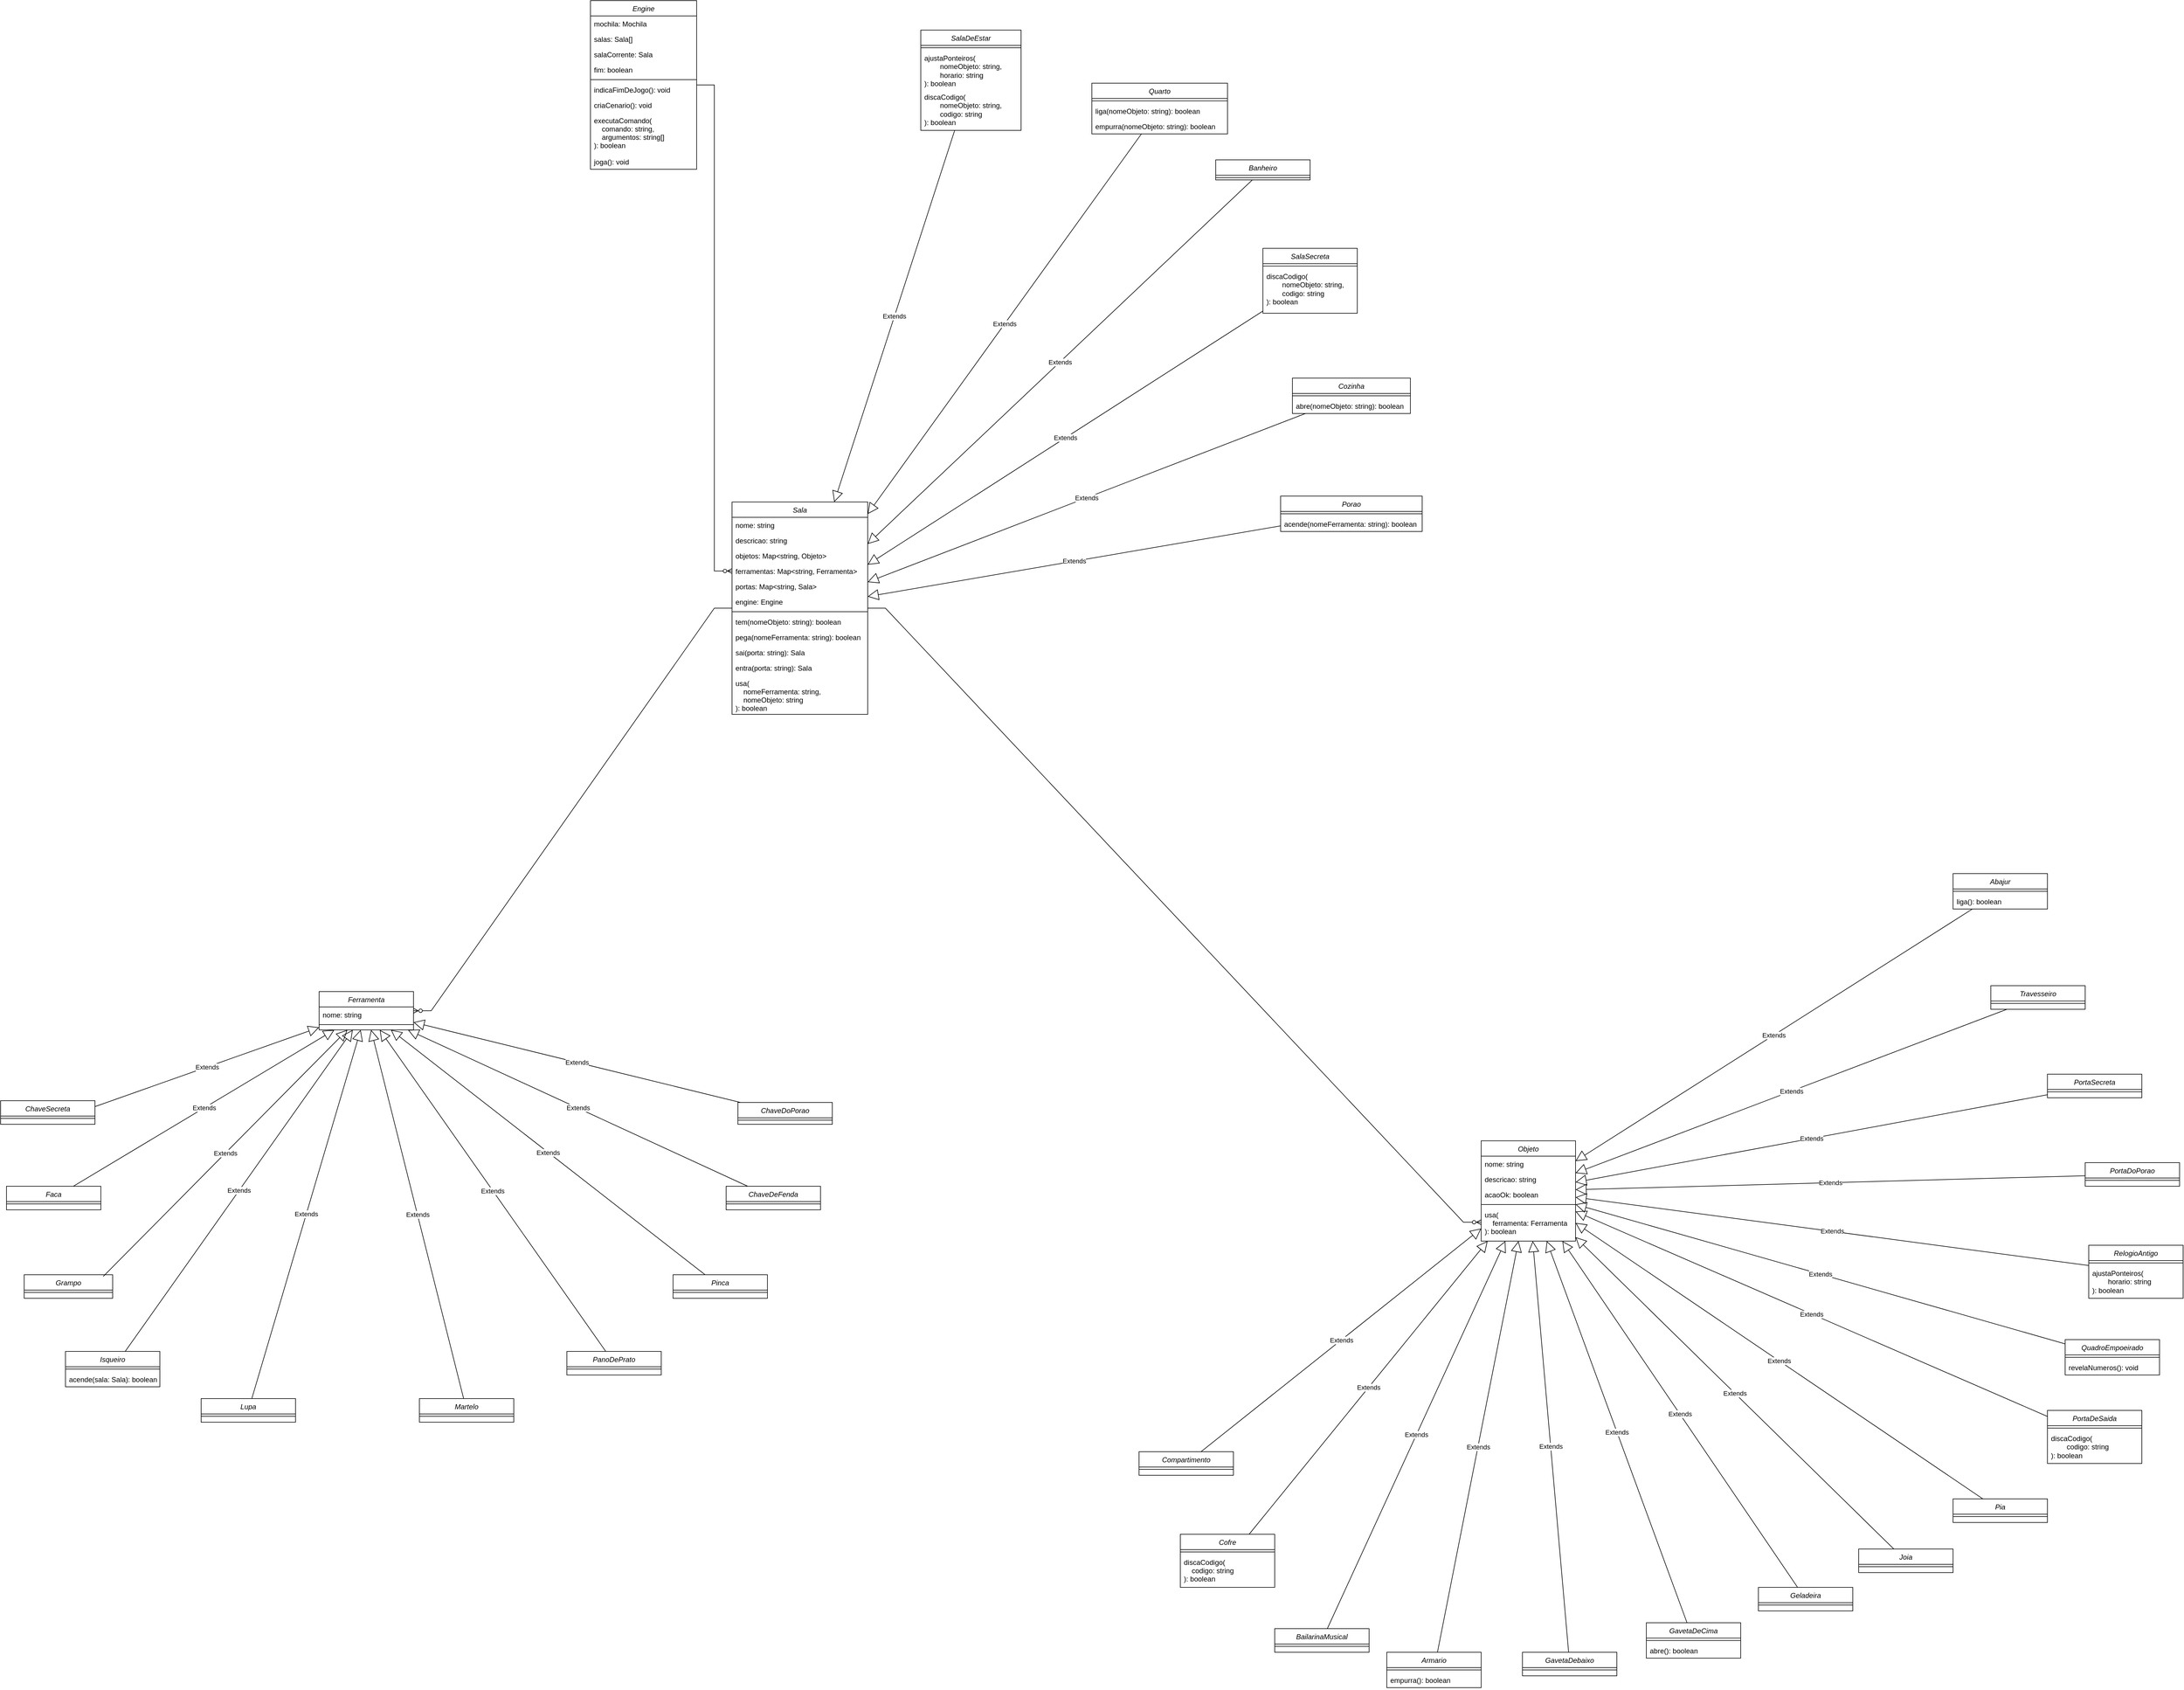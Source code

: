<mxfile version="26.0.16">
  <diagram id="C5RBs43oDa-KdzZeNtuy" name="Page-1">
    <mxGraphModel dx="8217" dy="4513" grid="1" gridSize="10" guides="1" tooltips="1" connect="1" arrows="1" fold="1" page="1" pageScale="1" pageWidth="827" pageHeight="1169" math="0" shadow="0">
      <root>
        <mxCell id="WIyWlLk6GJQsqaUBKTNV-0" />
        <mxCell id="WIyWlLk6GJQsqaUBKTNV-1" parent="WIyWlLk6GJQsqaUBKTNV-0" />
        <mxCell id="zkfFHV4jXpPFQw0GAbJ--0" value="Engine" style="swimlane;fontStyle=2;align=center;verticalAlign=top;childLayout=stackLayout;horizontal=1;startSize=26;horizontalStack=0;resizeParent=1;resizeLast=0;collapsible=1;marginBottom=0;rounded=0;shadow=0;strokeWidth=1;" parent="WIyWlLk6GJQsqaUBKTNV-1" vertex="1">
          <mxGeometry x="-1040" y="-1140" width="180" height="286" as="geometry">
            <mxRectangle x="230" y="140" width="160" height="26" as="alternateBounds" />
          </mxGeometry>
        </mxCell>
        <mxCell id="zkfFHV4jXpPFQw0GAbJ--1" value="mochila: Mochila" style="text;align=left;verticalAlign=top;spacingLeft=4;spacingRight=4;overflow=hidden;rotatable=0;points=[[0,0.5],[1,0.5]];portConstraint=eastwest;" parent="zkfFHV4jXpPFQw0GAbJ--0" vertex="1">
          <mxGeometry y="26" width="180" height="26" as="geometry" />
        </mxCell>
        <mxCell id="zA1L791y_lVvBLfhnkhs-0" value="salas: Sala[]" style="text;align=left;verticalAlign=top;spacingLeft=4;spacingRight=4;overflow=hidden;rotatable=0;points=[[0,0.5],[1,0.5]];portConstraint=eastwest;" vertex="1" parent="zkfFHV4jXpPFQw0GAbJ--0">
          <mxGeometry y="52" width="180" height="26" as="geometry" />
        </mxCell>
        <mxCell id="zkfFHV4jXpPFQw0GAbJ--2" value="salaCorrente: Sala" style="text;align=left;verticalAlign=top;spacingLeft=4;spacingRight=4;overflow=hidden;rotatable=0;points=[[0,0.5],[1,0.5]];portConstraint=eastwest;rounded=0;shadow=0;html=0;" parent="zkfFHV4jXpPFQw0GAbJ--0" vertex="1">
          <mxGeometry y="78" width="180" height="26" as="geometry" />
        </mxCell>
        <mxCell id="zkfFHV4jXpPFQw0GAbJ--3" value="fim: boolean" style="text;align=left;verticalAlign=top;spacingLeft=4;spacingRight=4;overflow=hidden;rotatable=0;points=[[0,0.5],[1,0.5]];portConstraint=eastwest;rounded=0;shadow=0;html=0;" parent="zkfFHV4jXpPFQw0GAbJ--0" vertex="1">
          <mxGeometry y="104" width="180" height="26" as="geometry" />
        </mxCell>
        <mxCell id="zkfFHV4jXpPFQw0GAbJ--4" value="" style="line;html=1;strokeWidth=1;align=left;verticalAlign=middle;spacingTop=-1;spacingLeft=3;spacingRight=3;rotatable=0;labelPosition=right;points=[];portConstraint=eastwest;" parent="zkfFHV4jXpPFQw0GAbJ--0" vertex="1">
          <mxGeometry y="130" width="180" height="8" as="geometry" />
        </mxCell>
        <mxCell id="zkfFHV4jXpPFQw0GAbJ--5" value="indicaFimDeJogo(): void" style="text;align=left;verticalAlign=top;spacingLeft=4;spacingRight=4;overflow=hidden;rotatable=0;points=[[0,0.5],[1,0.5]];portConstraint=eastwest;" parent="zkfFHV4jXpPFQw0GAbJ--0" vertex="1">
          <mxGeometry y="138" width="180" height="26" as="geometry" />
        </mxCell>
        <mxCell id="NSEgL9fZ8EgHRvbwf7Eg-0" value="criaCenario(): void" style="text;align=left;verticalAlign=top;spacingLeft=4;spacingRight=4;overflow=hidden;rotatable=0;points=[[0,0.5],[1,0.5]];portConstraint=eastwest;" parent="zkfFHV4jXpPFQw0GAbJ--0" vertex="1">
          <mxGeometry y="164" width="180" height="26" as="geometry" />
        </mxCell>
        <mxCell id="zA1L791y_lVvBLfhnkhs-1" value="executaComando(&#xa;    comando: string,&#xa;    argumentos: string[]&#xa;): boolean" style="text;align=left;verticalAlign=top;spacingLeft=4;spacingRight=4;overflow=hidden;rotatable=0;points=[[0,0.5],[1,0.5]];portConstraint=eastwest;" vertex="1" parent="zkfFHV4jXpPFQw0GAbJ--0">
          <mxGeometry y="190" width="180" height="70" as="geometry" />
        </mxCell>
        <mxCell id="NSEgL9fZ8EgHRvbwf7Eg-1" value="joga(): void" style="text;align=left;verticalAlign=top;spacingLeft=4;spacingRight=4;overflow=hidden;rotatable=0;points=[[0,0.5],[1,0.5]];portConstraint=eastwest;" parent="zkfFHV4jXpPFQw0GAbJ--0" vertex="1">
          <mxGeometry y="260" width="180" height="26" as="geometry" />
        </mxCell>
        <mxCell id="zkfFHV4jXpPFQw0GAbJ--6" value="Sala" style="swimlane;fontStyle=2;align=center;verticalAlign=top;childLayout=stackLayout;horizontal=1;startSize=26;horizontalStack=0;resizeParent=1;resizeLast=0;collapsible=1;marginBottom=0;rounded=0;shadow=0;strokeWidth=1;" parent="WIyWlLk6GJQsqaUBKTNV-1" vertex="1">
          <mxGeometry x="-800" y="-290" width="230" height="360" as="geometry">
            <mxRectangle x="130" y="380" width="160" height="26" as="alternateBounds" />
          </mxGeometry>
        </mxCell>
        <mxCell id="zkfFHV4jXpPFQw0GAbJ--7" value="nome: string" style="text;align=left;verticalAlign=top;spacingLeft=4;spacingRight=4;overflow=hidden;rotatable=0;points=[[0,0.5],[1,0.5]];portConstraint=eastwest;" parent="zkfFHV4jXpPFQw0GAbJ--6" vertex="1">
          <mxGeometry y="26" width="230" height="26" as="geometry" />
        </mxCell>
        <mxCell id="zA1L791y_lVvBLfhnkhs-2" value="descricao: string" style="text;align=left;verticalAlign=top;spacingLeft=4;spacingRight=4;overflow=hidden;rotatable=0;points=[[0,0.5],[1,0.5]];portConstraint=eastwest;" vertex="1" parent="zkfFHV4jXpPFQw0GAbJ--6">
          <mxGeometry y="52" width="230" height="26" as="geometry" />
        </mxCell>
        <mxCell id="zkfFHV4jXpPFQw0GAbJ--8" value="objetos: Map&lt;string, Objeto&gt;" style="text;align=left;verticalAlign=top;spacingLeft=4;spacingRight=4;overflow=hidden;rotatable=0;points=[[0,0.5],[1,0.5]];portConstraint=eastwest;rounded=0;shadow=0;html=0;" parent="zkfFHV4jXpPFQw0GAbJ--6" vertex="1">
          <mxGeometry y="78" width="230" height="26" as="geometry" />
        </mxCell>
        <mxCell id="zkfFHV4jXpPFQw0GAbJ--10" value="ferramentas: Map&lt;string, Ferramenta&gt;" style="text;align=left;verticalAlign=top;spacingLeft=4;spacingRight=4;overflow=hidden;rotatable=0;points=[[0,0.5],[1,0.5]];portConstraint=eastwest;fontStyle=0" parent="zkfFHV4jXpPFQw0GAbJ--6" vertex="1">
          <mxGeometry y="104" width="230" height="26" as="geometry" />
        </mxCell>
        <mxCell id="0ZFoFJh45a3mGfrbGcAo-1" value="portas: Map&lt;string, Sala&gt;" style="text;align=left;verticalAlign=top;spacingLeft=4;spacingRight=4;overflow=hidden;rotatable=0;points=[[0,0.5],[1,0.5]];portConstraint=eastwest;fontStyle=0" parent="zkfFHV4jXpPFQw0GAbJ--6" vertex="1">
          <mxGeometry y="130" width="230" height="26" as="geometry" />
        </mxCell>
        <mxCell id="0ZFoFJh45a3mGfrbGcAo-3" value="engine: Engine" style="text;align=left;verticalAlign=top;spacingLeft=4;spacingRight=4;overflow=hidden;rotatable=0;points=[[0,0.5],[1,0.5]];portConstraint=eastwest;fontStyle=0" parent="zkfFHV4jXpPFQw0GAbJ--6" vertex="1">
          <mxGeometry y="156" width="230" height="26" as="geometry" />
        </mxCell>
        <mxCell id="zkfFHV4jXpPFQw0GAbJ--9" value="" style="line;html=1;strokeWidth=1;align=left;verticalAlign=middle;spacingTop=-1;spacingLeft=3;spacingRight=3;rotatable=0;labelPosition=right;points=[];portConstraint=eastwest;" parent="zkfFHV4jXpPFQw0GAbJ--6" vertex="1">
          <mxGeometry y="182" width="230" height="8" as="geometry" />
        </mxCell>
        <mxCell id="zA1L791y_lVvBLfhnkhs-3" value="tem(nomeObjeto: string): boolean" style="text;align=left;verticalAlign=top;spacingLeft=4;spacingRight=4;overflow=hidden;rotatable=0;points=[[0,0.5],[1,0.5]];portConstraint=eastwest;" vertex="1" parent="zkfFHV4jXpPFQw0GAbJ--6">
          <mxGeometry y="190" width="230" height="26" as="geometry" />
        </mxCell>
        <mxCell id="zkfFHV4jXpPFQw0GAbJ--11" value="pega(nomeFerramenta: string): boolean" style="text;align=left;verticalAlign=top;spacingLeft=4;spacingRight=4;overflow=hidden;rotatable=0;points=[[0,0.5],[1,0.5]];portConstraint=eastwest;" parent="zkfFHV4jXpPFQw0GAbJ--6" vertex="1">
          <mxGeometry y="216" width="230" height="26" as="geometry" />
        </mxCell>
        <mxCell id="zA1L791y_lVvBLfhnkhs-9" value="sai(porta: string): Sala" style="text;align=left;verticalAlign=top;spacingLeft=4;spacingRight=4;overflow=hidden;rotatable=0;points=[[0,0.5],[1,0.5]];portConstraint=eastwest;rounded=0;shadow=0;html=0;" vertex="1" parent="zkfFHV4jXpPFQw0GAbJ--6">
          <mxGeometry y="242" width="230" height="26" as="geometry" />
        </mxCell>
        <mxCell id="NSEgL9fZ8EgHRvbwf7Eg-3" value="entra(porta: string): Sala" style="text;align=left;verticalAlign=top;spacingLeft=4;spacingRight=4;overflow=hidden;rotatable=0;points=[[0,0.5],[1,0.5]];portConstraint=eastwest;rounded=0;shadow=0;html=0;" parent="zkfFHV4jXpPFQw0GAbJ--6" vertex="1">
          <mxGeometry y="268" width="230" height="26" as="geometry" />
        </mxCell>
        <mxCell id="0ZFoFJh45a3mGfrbGcAo-4" value="usa(&#xa;    nomeFerramenta: string, &#xa;    nomeObjeto: string&#xa;): boolean" style="text;align=left;verticalAlign=top;spacingLeft=4;spacingRight=4;overflow=hidden;rotatable=0;points=[[0,0.5],[1,0.5]];portConstraint=eastwest;rounded=0;shadow=0;html=0;" parent="zkfFHV4jXpPFQw0GAbJ--6" vertex="1">
          <mxGeometry y="294" width="230" height="66" as="geometry" />
        </mxCell>
        <mxCell id="0ZFoFJh45a3mGfrbGcAo-14" value="Objeto" style="swimlane;fontStyle=2;align=center;verticalAlign=top;childLayout=stackLayout;horizontal=1;startSize=26;horizontalStack=0;resizeParent=1;resizeLast=0;collapsible=1;marginBottom=0;rounded=0;shadow=0;strokeWidth=1;" parent="WIyWlLk6GJQsqaUBKTNV-1" vertex="1">
          <mxGeometry x="470" y="793" width="160" height="170" as="geometry">
            <mxRectangle x="230" y="140" width="160" height="26" as="alternateBounds" />
          </mxGeometry>
        </mxCell>
        <mxCell id="0ZFoFJh45a3mGfrbGcAo-15" value="nome: string" style="text;align=left;verticalAlign=top;spacingLeft=4;spacingRight=4;overflow=hidden;rotatable=0;points=[[0,0.5],[1,0.5]];portConstraint=eastwest;" parent="0ZFoFJh45a3mGfrbGcAo-14" vertex="1">
          <mxGeometry y="26" width="160" height="26" as="geometry" />
        </mxCell>
        <mxCell id="0ZFoFJh45a3mGfrbGcAo-16" value="descricao: string" style="text;align=left;verticalAlign=top;spacingLeft=4;spacingRight=4;overflow=hidden;rotatable=0;points=[[0,0.5],[1,0.5]];portConstraint=eastwest;rounded=0;shadow=0;html=0;" parent="0ZFoFJh45a3mGfrbGcAo-14" vertex="1">
          <mxGeometry y="52" width="160" height="26" as="geometry" />
        </mxCell>
        <mxCell id="0ZFoFJh45a3mGfrbGcAo-23" value="acaoOk: boolean" style="text;align=left;verticalAlign=top;spacingLeft=4;spacingRight=4;overflow=hidden;rotatable=0;points=[[0,0.5],[1,0.5]];portConstraint=eastwest;rounded=0;shadow=0;html=0;" parent="0ZFoFJh45a3mGfrbGcAo-14" vertex="1">
          <mxGeometry y="78" width="160" height="26" as="geometry" />
        </mxCell>
        <mxCell id="0ZFoFJh45a3mGfrbGcAo-18" value="" style="line;html=1;strokeWidth=1;align=left;verticalAlign=middle;spacingTop=-1;spacingLeft=3;spacingRight=3;rotatable=0;labelPosition=right;points=[];portConstraint=eastwest;" parent="0ZFoFJh45a3mGfrbGcAo-14" vertex="1">
          <mxGeometry y="104" width="160" height="8" as="geometry" />
        </mxCell>
        <mxCell id="0ZFoFJh45a3mGfrbGcAo-20" value="usa(&#xa;    ferramenta: Ferramenta&#xa;): boolean" style="text;align=left;verticalAlign=top;spacingLeft=4;spacingRight=4;overflow=hidden;rotatable=0;points=[[0,0.5],[1,0.5]];portConstraint=eastwest;" parent="0ZFoFJh45a3mGfrbGcAo-14" vertex="1">
          <mxGeometry y="112" width="160" height="52" as="geometry" />
        </mxCell>
        <mxCell id="zA1L791y_lVvBLfhnkhs-11" value="Ferramenta" style="swimlane;fontStyle=2;align=center;verticalAlign=top;childLayout=stackLayout;horizontal=1;startSize=26;horizontalStack=0;resizeParent=1;resizeLast=0;collapsible=1;marginBottom=0;rounded=0;shadow=0;strokeWidth=1;" vertex="1" parent="WIyWlLk6GJQsqaUBKTNV-1">
          <mxGeometry x="-1500" y="540" width="160" height="65" as="geometry">
            <mxRectangle x="230" y="140" width="160" height="26" as="alternateBounds" />
          </mxGeometry>
        </mxCell>
        <mxCell id="zA1L791y_lVvBLfhnkhs-12" value="nome: string" style="text;align=left;verticalAlign=top;spacingLeft=4;spacingRight=4;overflow=hidden;rotatable=0;points=[[0,0.5],[1,0.5]];portConstraint=eastwest;fontColor=default;" vertex="1" parent="zA1L791y_lVvBLfhnkhs-11">
          <mxGeometry y="26" width="160" height="26" as="geometry" />
        </mxCell>
        <mxCell id="zA1L791y_lVvBLfhnkhs-69" value="" style="line;html=1;strokeWidth=1;align=left;verticalAlign=middle;spacingTop=-1;spacingLeft=3;spacingRight=3;rotatable=0;labelPosition=right;points=[];portConstraint=eastwest;" vertex="1" parent="zA1L791y_lVvBLfhnkhs-11">
          <mxGeometry y="52" width="160" height="8" as="geometry" />
        </mxCell>
        <mxCell id="zA1L791y_lVvBLfhnkhs-20" value="ChaveDeFenda" style="swimlane;fontStyle=2;align=center;verticalAlign=top;childLayout=stackLayout;horizontal=1;startSize=26;horizontalStack=0;resizeParent=1;resizeLast=0;collapsible=1;marginBottom=0;rounded=0;shadow=0;strokeWidth=1;" vertex="1" parent="WIyWlLk6GJQsqaUBKTNV-1">
          <mxGeometry x="-810" y="870" width="160" height="40" as="geometry">
            <mxRectangle x="230" y="140" width="160" height="26" as="alternateBounds" />
          </mxGeometry>
        </mxCell>
        <mxCell id="zA1L791y_lVvBLfhnkhs-38" value="" style="line;html=1;strokeWidth=1;align=left;verticalAlign=middle;spacingTop=-1;spacingLeft=3;spacingRight=3;rotatable=0;labelPosition=right;points=[];portConstraint=eastwest;" vertex="1" parent="zA1L791y_lVvBLfhnkhs-20">
          <mxGeometry y="26" width="160" height="8" as="geometry" />
        </mxCell>
        <mxCell id="zA1L791y_lVvBLfhnkhs-22" value="ChaveDoPorao" style="swimlane;fontStyle=2;align=center;verticalAlign=top;childLayout=stackLayout;horizontal=1;startSize=26;horizontalStack=0;resizeParent=1;resizeLast=0;collapsible=1;marginBottom=0;rounded=0;shadow=0;strokeWidth=1;" vertex="1" parent="WIyWlLk6GJQsqaUBKTNV-1">
          <mxGeometry x="-790" y="728" width="160" height="37" as="geometry">
            <mxRectangle x="230" y="140" width="160" height="26" as="alternateBounds" />
          </mxGeometry>
        </mxCell>
        <mxCell id="zA1L791y_lVvBLfhnkhs-39" value="" style="line;html=1;strokeWidth=1;align=left;verticalAlign=middle;spacingTop=-1;spacingLeft=3;spacingRight=3;rotatable=0;labelPosition=right;points=[];portConstraint=eastwest;" vertex="1" parent="zA1L791y_lVvBLfhnkhs-22">
          <mxGeometry y="26" width="160" height="8" as="geometry" />
        </mxCell>
        <mxCell id="zA1L791y_lVvBLfhnkhs-25" value="ChaveSecreta" style="swimlane;fontStyle=2;align=center;verticalAlign=top;childLayout=stackLayout;horizontal=1;startSize=26;horizontalStack=0;resizeParent=1;resizeLast=0;collapsible=1;marginBottom=0;rounded=0;shadow=0;strokeWidth=1;" vertex="1" parent="WIyWlLk6GJQsqaUBKTNV-1">
          <mxGeometry x="-2040" y="725" width="160" height="40" as="geometry">
            <mxRectangle x="230" y="140" width="160" height="26" as="alternateBounds" />
          </mxGeometry>
        </mxCell>
        <mxCell id="zA1L791y_lVvBLfhnkhs-40" value="" style="line;html=1;strokeWidth=1;align=left;verticalAlign=middle;spacingTop=-1;spacingLeft=3;spacingRight=3;rotatable=0;labelPosition=right;points=[];portConstraint=eastwest;" vertex="1" parent="zA1L791y_lVvBLfhnkhs-25">
          <mxGeometry y="26" width="160" height="8" as="geometry" />
        </mxCell>
        <mxCell id="zA1L791y_lVvBLfhnkhs-28" value="Faca" style="swimlane;fontStyle=2;align=center;verticalAlign=top;childLayout=stackLayout;horizontal=1;startSize=26;horizontalStack=0;resizeParent=1;resizeLast=0;collapsible=1;marginBottom=0;rounded=0;shadow=0;strokeWidth=1;" vertex="1" parent="WIyWlLk6GJQsqaUBKTNV-1">
          <mxGeometry x="-2030" y="870" width="160" height="40" as="geometry">
            <mxRectangle x="230" y="140" width="160" height="26" as="alternateBounds" />
          </mxGeometry>
        </mxCell>
        <mxCell id="zA1L791y_lVvBLfhnkhs-42" value="" style="line;html=1;strokeWidth=1;align=left;verticalAlign=middle;spacingTop=-1;spacingLeft=3;spacingRight=3;rotatable=0;labelPosition=right;points=[];portConstraint=eastwest;" vertex="1" parent="zA1L791y_lVvBLfhnkhs-28">
          <mxGeometry y="26" width="160" height="8" as="geometry" />
        </mxCell>
        <mxCell id="zA1L791y_lVvBLfhnkhs-31" value="Grampo" style="swimlane;fontStyle=2;align=center;verticalAlign=top;childLayout=stackLayout;horizontal=1;startSize=26;horizontalStack=0;resizeParent=1;resizeLast=0;collapsible=1;marginBottom=0;rounded=0;shadow=0;strokeWidth=1;fontColor=default;" vertex="1" parent="WIyWlLk6GJQsqaUBKTNV-1">
          <mxGeometry x="-2000" y="1020" width="150" height="40" as="geometry">
            <mxRectangle x="230" y="140" width="160" height="26" as="alternateBounds" />
          </mxGeometry>
        </mxCell>
        <mxCell id="zA1L791y_lVvBLfhnkhs-43" value="" style="line;html=1;strokeWidth=1;align=left;verticalAlign=middle;spacingTop=-1;spacingLeft=3;spacingRight=3;rotatable=0;labelPosition=right;points=[];portConstraint=eastwest;" vertex="1" parent="zA1L791y_lVvBLfhnkhs-31">
          <mxGeometry y="26" width="150" height="8" as="geometry" />
        </mxCell>
        <mxCell id="zA1L791y_lVvBLfhnkhs-34" value="Isqueiro" style="swimlane;fontStyle=2;align=center;verticalAlign=top;childLayout=stackLayout;horizontal=1;startSize=26;horizontalStack=0;resizeParent=1;resizeLast=0;collapsible=1;marginBottom=0;rounded=0;shadow=0;strokeWidth=1;fontColor=default;" vertex="1" parent="WIyWlLk6GJQsqaUBKTNV-1">
          <mxGeometry x="-1930" y="1150" width="160" height="60" as="geometry">
            <mxRectangle x="230" y="140" width="160" height="26" as="alternateBounds" />
          </mxGeometry>
        </mxCell>
        <mxCell id="zA1L791y_lVvBLfhnkhs-44" value="" style="line;html=1;strokeWidth=1;align=left;verticalAlign=middle;spacingTop=-1;spacingLeft=3;spacingRight=3;rotatable=0;labelPosition=right;points=[];portConstraint=eastwest;" vertex="1" parent="zA1L791y_lVvBLfhnkhs-34">
          <mxGeometry y="26" width="160" height="8" as="geometry" />
        </mxCell>
        <mxCell id="zA1L791y_lVvBLfhnkhs-35" value="acende(sala: Sala): boolean" style="text;align=left;verticalAlign=top;spacingLeft=4;spacingRight=4;overflow=hidden;rotatable=0;points=[[0,0.5],[1,0.5]];portConstraint=eastwest;fontColor=default;" vertex="1" parent="zA1L791y_lVvBLfhnkhs-34">
          <mxGeometry y="34" width="160" height="26" as="geometry" />
        </mxCell>
        <mxCell id="zA1L791y_lVvBLfhnkhs-45" value="Lupa" style="swimlane;fontStyle=2;align=center;verticalAlign=top;childLayout=stackLayout;horizontal=1;startSize=26;horizontalStack=0;resizeParent=1;resizeLast=0;collapsible=1;marginBottom=0;rounded=0;shadow=0;strokeWidth=1;" vertex="1" parent="WIyWlLk6GJQsqaUBKTNV-1">
          <mxGeometry x="-1700" y="1230" width="160" height="40" as="geometry">
            <mxRectangle x="230" y="140" width="160" height="26" as="alternateBounds" />
          </mxGeometry>
        </mxCell>
        <mxCell id="zA1L791y_lVvBLfhnkhs-46" value="" style="line;html=1;strokeWidth=1;align=left;verticalAlign=middle;spacingTop=-1;spacingLeft=3;spacingRight=3;rotatable=0;labelPosition=right;points=[];portConstraint=eastwest;" vertex="1" parent="zA1L791y_lVvBLfhnkhs-45">
          <mxGeometry y="26" width="160" height="8" as="geometry" />
        </mxCell>
        <mxCell id="zA1L791y_lVvBLfhnkhs-47" value="Martelo" style="swimlane;fontStyle=2;align=center;verticalAlign=top;childLayout=stackLayout;horizontal=1;startSize=26;horizontalStack=0;resizeParent=1;resizeLast=0;collapsible=1;marginBottom=0;rounded=0;shadow=0;strokeWidth=1;" vertex="1" parent="WIyWlLk6GJQsqaUBKTNV-1">
          <mxGeometry x="-1330" y="1230" width="160" height="40" as="geometry">
            <mxRectangle x="230" y="140" width="160" height="26" as="alternateBounds" />
          </mxGeometry>
        </mxCell>
        <mxCell id="zA1L791y_lVvBLfhnkhs-48" value="" style="line;html=1;strokeWidth=1;align=left;verticalAlign=middle;spacingTop=-1;spacingLeft=3;spacingRight=3;rotatable=0;labelPosition=right;points=[];portConstraint=eastwest;" vertex="1" parent="zA1L791y_lVvBLfhnkhs-47">
          <mxGeometry y="26" width="160" height="8" as="geometry" />
        </mxCell>
        <mxCell id="zA1L791y_lVvBLfhnkhs-49" value="PanoDePrato" style="swimlane;fontStyle=2;align=center;verticalAlign=top;childLayout=stackLayout;horizontal=1;startSize=26;horizontalStack=0;resizeParent=1;resizeLast=0;collapsible=1;marginBottom=0;rounded=0;shadow=0;strokeWidth=1;" vertex="1" parent="WIyWlLk6GJQsqaUBKTNV-1">
          <mxGeometry x="-1080" y="1150" width="160" height="40" as="geometry">
            <mxRectangle x="230" y="140" width="160" height="26" as="alternateBounds" />
          </mxGeometry>
        </mxCell>
        <mxCell id="zA1L791y_lVvBLfhnkhs-50" value="" style="line;html=1;strokeWidth=1;align=left;verticalAlign=middle;spacingTop=-1;spacingLeft=3;spacingRight=3;rotatable=0;labelPosition=right;points=[];portConstraint=eastwest;" vertex="1" parent="zA1L791y_lVvBLfhnkhs-49">
          <mxGeometry y="26" width="160" height="8" as="geometry" />
        </mxCell>
        <mxCell id="zA1L791y_lVvBLfhnkhs-51" value="Pinca" style="swimlane;fontStyle=2;align=center;verticalAlign=top;childLayout=stackLayout;horizontal=1;startSize=26;horizontalStack=0;resizeParent=1;resizeLast=0;collapsible=1;marginBottom=0;rounded=0;shadow=0;strokeWidth=1;" vertex="1" parent="WIyWlLk6GJQsqaUBKTNV-1">
          <mxGeometry x="-900" y="1020" width="160" height="40" as="geometry">
            <mxRectangle x="230" y="140" width="160" height="26" as="alternateBounds" />
          </mxGeometry>
        </mxCell>
        <mxCell id="zA1L791y_lVvBLfhnkhs-52" value="" style="line;html=1;strokeWidth=1;align=left;verticalAlign=middle;spacingTop=-1;spacingLeft=3;spacingRight=3;rotatable=0;labelPosition=right;points=[];portConstraint=eastwest;" vertex="1" parent="zA1L791y_lVvBLfhnkhs-51">
          <mxGeometry y="26" width="160" height="8" as="geometry" />
        </mxCell>
        <mxCell id="zA1L791y_lVvBLfhnkhs-57" value="Extends" style="endArrow=block;endSize=16;endFill=0;html=1;rounded=0;exitX=1;exitY=0.25;exitDx=0;exitDy=0;" edge="1" parent="WIyWlLk6GJQsqaUBKTNV-1" source="zA1L791y_lVvBLfhnkhs-25" target="zA1L791y_lVvBLfhnkhs-11">
          <mxGeometry width="160" relative="1" as="geometry">
            <mxPoint x="-1930" y="849.998" as="sourcePoint" />
            <mxPoint x="-1300" y="965.35" as="targetPoint" />
          </mxGeometry>
        </mxCell>
        <mxCell id="zA1L791y_lVvBLfhnkhs-58" value="Extends" style="endArrow=block;endSize=16;endFill=0;html=1;rounded=0;" edge="1" parent="WIyWlLk6GJQsqaUBKTNV-1" source="zA1L791y_lVvBLfhnkhs-28" target="zA1L791y_lVvBLfhnkhs-11">
          <mxGeometry width="160" relative="1" as="geometry">
            <mxPoint x="-1430" y="990" as="sourcePoint" />
            <mxPoint x="-1270" y="990" as="targetPoint" />
          </mxGeometry>
        </mxCell>
        <mxCell id="zA1L791y_lVvBLfhnkhs-59" value="Extends" style="endArrow=block;endSize=16;endFill=0;html=1;rounded=0;exitX=0.893;exitY=0.075;exitDx=0;exitDy=0;exitPerimeter=0;" edge="1" parent="WIyWlLk6GJQsqaUBKTNV-1" source="zA1L791y_lVvBLfhnkhs-31" target="zA1L791y_lVvBLfhnkhs-11">
          <mxGeometry width="160" relative="1" as="geometry">
            <mxPoint x="-1857" y="930" as="sourcePoint" />
            <mxPoint x="-1490" y="813" as="targetPoint" />
          </mxGeometry>
        </mxCell>
        <mxCell id="zA1L791y_lVvBLfhnkhs-60" value="Extends" style="endArrow=block;endSize=16;endFill=0;html=1;rounded=0;" edge="1" parent="WIyWlLk6GJQsqaUBKTNV-1" source="zA1L791y_lVvBLfhnkhs-34" target="zA1L791y_lVvBLfhnkhs-11">
          <mxGeometry width="160" relative="1" as="geometry">
            <mxPoint x="-1847" y="940" as="sourcePoint" />
            <mxPoint x="-1480" y="823" as="targetPoint" />
          </mxGeometry>
        </mxCell>
        <mxCell id="zA1L791y_lVvBLfhnkhs-61" value="Extends" style="endArrow=block;endSize=16;endFill=0;html=1;rounded=0;" edge="1" parent="WIyWlLk6GJQsqaUBKTNV-1" source="zA1L791y_lVvBLfhnkhs-45" target="zA1L791y_lVvBLfhnkhs-11">
          <mxGeometry width="160" relative="1" as="geometry">
            <mxPoint x="-1837" y="950" as="sourcePoint" />
            <mxPoint x="-1470" y="833" as="targetPoint" />
          </mxGeometry>
        </mxCell>
        <mxCell id="zA1L791y_lVvBLfhnkhs-62" value="Extends" style="endArrow=block;endSize=16;endFill=0;html=1;rounded=0;" edge="1" parent="WIyWlLk6GJQsqaUBKTNV-1" source="zA1L791y_lVvBLfhnkhs-47" target="zA1L791y_lVvBLfhnkhs-11">
          <mxGeometry width="160" relative="1" as="geometry">
            <mxPoint x="-1827" y="960" as="sourcePoint" />
            <mxPoint x="-1460" y="843" as="targetPoint" />
          </mxGeometry>
        </mxCell>
        <mxCell id="zA1L791y_lVvBLfhnkhs-65" value="Extends" style="endArrow=block;endSize=16;endFill=0;html=1;rounded=0;" edge="1" parent="WIyWlLk6GJQsqaUBKTNV-1" source="zA1L791y_lVvBLfhnkhs-22" target="zA1L791y_lVvBLfhnkhs-11">
          <mxGeometry width="160" relative="1" as="geometry">
            <mxPoint x="-1797" y="990" as="sourcePoint" />
            <mxPoint x="-1430" y="873" as="targetPoint" />
          </mxGeometry>
        </mxCell>
        <mxCell id="zA1L791y_lVvBLfhnkhs-66" value="Extends" style="endArrow=block;endSize=16;endFill=0;html=1;rounded=0;" edge="1" parent="WIyWlLk6GJQsqaUBKTNV-1" source="zA1L791y_lVvBLfhnkhs-20" target="zA1L791y_lVvBLfhnkhs-11">
          <mxGeometry width="160" relative="1" as="geometry">
            <mxPoint x="-1787" y="1000" as="sourcePoint" />
            <mxPoint x="-1420" y="883" as="targetPoint" />
          </mxGeometry>
        </mxCell>
        <mxCell id="zA1L791y_lVvBLfhnkhs-67" value="Extends" style="endArrow=block;endSize=16;endFill=0;html=1;rounded=0;" edge="1" parent="WIyWlLk6GJQsqaUBKTNV-1" source="zA1L791y_lVvBLfhnkhs-49" target="zA1L791y_lVvBLfhnkhs-11">
          <mxGeometry width="160" relative="1" as="geometry">
            <mxPoint x="-1777" y="1010" as="sourcePoint" />
            <mxPoint x="-1410" y="893" as="targetPoint" />
          </mxGeometry>
        </mxCell>
        <mxCell id="zA1L791y_lVvBLfhnkhs-71" value="Extends" style="endArrow=block;endSize=16;endFill=0;html=1;rounded=0;" edge="1" parent="WIyWlLk6GJQsqaUBKTNV-1" source="zA1L791y_lVvBLfhnkhs-51" target="zA1L791y_lVvBLfhnkhs-11">
          <mxGeometry width="160" relative="1" as="geometry">
            <mxPoint x="-1240" y="970" as="sourcePoint" />
            <mxPoint x="-1080" y="970" as="targetPoint" />
          </mxGeometry>
        </mxCell>
        <mxCell id="zA1L791y_lVvBLfhnkhs-75" value="" style="edgeStyle=entityRelationEdgeStyle;fontSize=12;html=1;endArrow=ERzeroToMany;endFill=1;rounded=0;entryX=0;entryY=0.5;entryDx=0;entryDy=0;" edge="1" parent="WIyWlLk6GJQsqaUBKTNV-1" source="zkfFHV4jXpPFQw0GAbJ--0" target="zkfFHV4jXpPFQw0GAbJ--10">
          <mxGeometry width="100" height="100" relative="1" as="geometry">
            <mxPoint x="-990.0" y="-990" as="sourcePoint" />
            <mxPoint x="-1015.0" y="-239" as="targetPoint" />
            <Array as="points">
              <mxPoint x="-725" y="-274" />
              <mxPoint x="-905" y="-614" />
            </Array>
          </mxGeometry>
        </mxCell>
        <mxCell id="zA1L791y_lVvBLfhnkhs-76" value="" style="edgeStyle=entityRelationEdgeStyle;fontSize=12;html=1;endArrow=ERzeroToMany;endFill=1;rounded=0;" edge="1" parent="WIyWlLk6GJQsqaUBKTNV-1" source="zkfFHV4jXpPFQw0GAbJ--6" target="zA1L791y_lVvBLfhnkhs-11">
          <mxGeometry width="100" height="100" relative="1" as="geometry">
            <mxPoint x="450" y="510" as="sourcePoint" />
            <mxPoint x="630" y="580" as="targetPoint" />
            <Array as="points">
              <mxPoint x="530" y="720" />
              <mxPoint x="530" y="710" />
            </Array>
          </mxGeometry>
        </mxCell>
        <mxCell id="zA1L791y_lVvBLfhnkhs-77" value="" style="edgeStyle=entityRelationEdgeStyle;fontSize=12;html=1;endArrow=ERzeroToMany;endFill=1;rounded=0;entryX=0;entryY=0.5;entryDx=0;entryDy=0;" edge="1" parent="WIyWlLk6GJQsqaUBKTNV-1" source="zkfFHV4jXpPFQw0GAbJ--6" target="0ZFoFJh45a3mGfrbGcAo-20">
          <mxGeometry width="100" height="100" relative="1" as="geometry">
            <mxPoint x="70" y="-320" as="sourcePoint" />
            <mxPoint x="170" y="-420" as="targetPoint" />
          </mxGeometry>
        </mxCell>
        <mxCell id="zA1L791y_lVvBLfhnkhs-81" value="Abajur" style="swimlane;fontStyle=2;align=center;verticalAlign=top;childLayout=stackLayout;horizontal=1;startSize=26;horizontalStack=0;resizeParent=1;resizeLast=0;collapsible=1;marginBottom=0;rounded=0;shadow=0;strokeWidth=1;" vertex="1" parent="WIyWlLk6GJQsqaUBKTNV-1">
          <mxGeometry x="1270" y="340" width="160" height="60" as="geometry">
            <mxRectangle x="230" y="140" width="160" height="26" as="alternateBounds" />
          </mxGeometry>
        </mxCell>
        <mxCell id="zA1L791y_lVvBLfhnkhs-85" value="" style="line;html=1;strokeWidth=1;align=left;verticalAlign=middle;spacingTop=-1;spacingLeft=3;spacingRight=3;rotatable=0;labelPosition=right;points=[];portConstraint=eastwest;" vertex="1" parent="zA1L791y_lVvBLfhnkhs-81">
          <mxGeometry y="26" width="160" height="8" as="geometry" />
        </mxCell>
        <mxCell id="zA1L791y_lVvBLfhnkhs-86" value="liga(): boolean" style="text;align=left;verticalAlign=top;spacingLeft=4;spacingRight=4;overflow=hidden;rotatable=0;points=[[0,0.5],[1,0.5]];portConstraint=eastwest;" vertex="1" parent="zA1L791y_lVvBLfhnkhs-81">
          <mxGeometry y="34" width="160" height="26" as="geometry" />
        </mxCell>
        <mxCell id="zA1L791y_lVvBLfhnkhs-87" value="Armario" style="swimlane;fontStyle=2;align=center;verticalAlign=top;childLayout=stackLayout;horizontal=1;startSize=26;horizontalStack=0;resizeParent=1;resizeLast=0;collapsible=1;marginBottom=0;rounded=0;shadow=0;strokeWidth=1;" vertex="1" parent="WIyWlLk6GJQsqaUBKTNV-1">
          <mxGeometry x="310" y="1660" width="160" height="60" as="geometry">
            <mxRectangle x="230" y="140" width="160" height="26" as="alternateBounds" />
          </mxGeometry>
        </mxCell>
        <mxCell id="zA1L791y_lVvBLfhnkhs-88" value="" style="line;html=1;strokeWidth=1;align=left;verticalAlign=middle;spacingTop=-1;spacingLeft=3;spacingRight=3;rotatable=0;labelPosition=right;points=[];portConstraint=eastwest;" vertex="1" parent="zA1L791y_lVvBLfhnkhs-87">
          <mxGeometry y="26" width="160" height="8" as="geometry" />
        </mxCell>
        <mxCell id="zA1L791y_lVvBLfhnkhs-89" value="empurra(): boolean" style="text;align=left;verticalAlign=top;spacingLeft=4;spacingRight=4;overflow=hidden;rotatable=0;points=[[0,0.5],[1,0.5]];portConstraint=eastwest;" vertex="1" parent="zA1L791y_lVvBLfhnkhs-87">
          <mxGeometry y="34" width="160" height="26" as="geometry" />
        </mxCell>
        <mxCell id="zA1L791y_lVvBLfhnkhs-90" value="GavetaDebaixo" style="swimlane;fontStyle=2;align=center;verticalAlign=top;childLayout=stackLayout;horizontal=1;startSize=26;horizontalStack=0;resizeParent=1;resizeLast=0;collapsible=1;marginBottom=0;rounded=0;shadow=0;strokeWidth=1;" vertex="1" parent="WIyWlLk6GJQsqaUBKTNV-1">
          <mxGeometry x="540" y="1660" width="160" height="40" as="geometry">
            <mxRectangle x="230" y="140" width="160" height="26" as="alternateBounds" />
          </mxGeometry>
        </mxCell>
        <mxCell id="zA1L791y_lVvBLfhnkhs-91" value="" style="line;html=1;strokeWidth=1;align=left;verticalAlign=middle;spacingTop=-1;spacingLeft=3;spacingRight=3;rotatable=0;labelPosition=right;points=[];portConstraint=eastwest;" vertex="1" parent="zA1L791y_lVvBLfhnkhs-90">
          <mxGeometry y="26" width="160" height="8" as="geometry" />
        </mxCell>
        <mxCell id="zA1L791y_lVvBLfhnkhs-93" value="GavetaDeCima" style="swimlane;fontStyle=2;align=center;verticalAlign=top;childLayout=stackLayout;horizontal=1;startSize=26;horizontalStack=0;resizeParent=1;resizeLast=0;collapsible=1;marginBottom=0;rounded=0;shadow=0;strokeWidth=1;" vertex="1" parent="WIyWlLk6GJQsqaUBKTNV-1">
          <mxGeometry x="750" y="1610" width="160" height="60" as="geometry">
            <mxRectangle x="230" y="140" width="160" height="26" as="alternateBounds" />
          </mxGeometry>
        </mxCell>
        <mxCell id="zA1L791y_lVvBLfhnkhs-94" value="" style="line;html=1;strokeWidth=1;align=left;verticalAlign=middle;spacingTop=-1;spacingLeft=3;spacingRight=3;rotatable=0;labelPosition=right;points=[];portConstraint=eastwest;" vertex="1" parent="zA1L791y_lVvBLfhnkhs-93">
          <mxGeometry y="26" width="160" height="8" as="geometry" />
        </mxCell>
        <mxCell id="zA1L791y_lVvBLfhnkhs-95" value="abre(): boolean" style="text;align=left;verticalAlign=top;spacingLeft=4;spacingRight=4;overflow=hidden;rotatable=0;points=[[0,0.5],[1,0.5]];portConstraint=eastwest;" vertex="1" parent="zA1L791y_lVvBLfhnkhs-93">
          <mxGeometry y="34" width="160" height="26" as="geometry" />
        </mxCell>
        <mxCell id="zA1L791y_lVvBLfhnkhs-99" value="Compartimento" style="swimlane;fontStyle=2;align=center;verticalAlign=top;childLayout=stackLayout;horizontal=1;startSize=26;horizontalStack=0;resizeParent=1;resizeLast=0;collapsible=1;marginBottom=0;rounded=0;shadow=0;strokeWidth=1;" vertex="1" parent="WIyWlLk6GJQsqaUBKTNV-1">
          <mxGeometry x="-110" y="1320" width="160" height="40" as="geometry">
            <mxRectangle x="230" y="140" width="160" height="26" as="alternateBounds" />
          </mxGeometry>
        </mxCell>
        <mxCell id="zA1L791y_lVvBLfhnkhs-100" value="" style="line;html=1;strokeWidth=1;align=left;verticalAlign=middle;spacingTop=-1;spacingLeft=3;spacingRight=3;rotatable=0;labelPosition=right;points=[];portConstraint=eastwest;" vertex="1" parent="zA1L791y_lVvBLfhnkhs-99">
          <mxGeometry y="26" width="160" height="8" as="geometry" />
        </mxCell>
        <mxCell id="zA1L791y_lVvBLfhnkhs-102" value="BailarinaMusical" style="swimlane;fontStyle=2;align=center;verticalAlign=top;childLayout=stackLayout;horizontal=1;startSize=26;horizontalStack=0;resizeParent=1;resizeLast=0;collapsible=1;marginBottom=0;rounded=0;shadow=0;strokeWidth=1;" vertex="1" parent="WIyWlLk6GJQsqaUBKTNV-1">
          <mxGeometry x="120" y="1620" width="160" height="40" as="geometry">
            <mxRectangle x="230" y="140" width="160" height="26" as="alternateBounds" />
          </mxGeometry>
        </mxCell>
        <mxCell id="zA1L791y_lVvBLfhnkhs-103" value="" style="line;html=1;strokeWidth=1;align=left;verticalAlign=middle;spacingTop=-1;spacingLeft=3;spacingRight=3;rotatable=0;labelPosition=right;points=[];portConstraint=eastwest;" vertex="1" parent="zA1L791y_lVvBLfhnkhs-102">
          <mxGeometry y="26" width="160" height="8" as="geometry" />
        </mxCell>
        <mxCell id="zA1L791y_lVvBLfhnkhs-105" value="Cofre" style="swimlane;fontStyle=2;align=center;verticalAlign=top;childLayout=stackLayout;horizontal=1;startSize=26;horizontalStack=0;resizeParent=1;resizeLast=0;collapsible=1;marginBottom=0;rounded=0;shadow=0;strokeWidth=1;" vertex="1" parent="WIyWlLk6GJQsqaUBKTNV-1">
          <mxGeometry x="-40" y="1460" width="160" height="90" as="geometry">
            <mxRectangle x="230" y="140" width="160" height="26" as="alternateBounds" />
          </mxGeometry>
        </mxCell>
        <mxCell id="zA1L791y_lVvBLfhnkhs-106" value="" style="line;html=1;strokeWidth=1;align=left;verticalAlign=middle;spacingTop=-1;spacingLeft=3;spacingRight=3;rotatable=0;labelPosition=right;points=[];portConstraint=eastwest;" vertex="1" parent="zA1L791y_lVvBLfhnkhs-105">
          <mxGeometry y="26" width="160" height="8" as="geometry" />
        </mxCell>
        <mxCell id="zA1L791y_lVvBLfhnkhs-107" value="discaCodigo(&#xa;    codigo: string&#xa;): boolean" style="text;align=left;verticalAlign=top;spacingLeft=4;spacingRight=4;overflow=hidden;rotatable=0;points=[[0,0.5],[1,0.5]];portConstraint=eastwest;" vertex="1" parent="zA1L791y_lVvBLfhnkhs-105">
          <mxGeometry y="34" width="160" height="56" as="geometry" />
        </mxCell>
        <mxCell id="zA1L791y_lVvBLfhnkhs-110" value="Geladeira" style="swimlane;fontStyle=2;align=center;verticalAlign=top;childLayout=stackLayout;horizontal=1;startSize=26;horizontalStack=0;resizeParent=1;resizeLast=0;collapsible=1;marginBottom=0;rounded=0;shadow=0;strokeWidth=1;" vertex="1" parent="WIyWlLk6GJQsqaUBKTNV-1">
          <mxGeometry x="940" y="1550" width="160" height="40" as="geometry">
            <mxRectangle x="230" y="140" width="160" height="26" as="alternateBounds" />
          </mxGeometry>
        </mxCell>
        <mxCell id="zA1L791y_lVvBLfhnkhs-111" value="" style="line;html=1;strokeWidth=1;align=left;verticalAlign=middle;spacingTop=-1;spacingLeft=3;spacingRight=3;rotatable=0;labelPosition=right;points=[];portConstraint=eastwest;" vertex="1" parent="zA1L791y_lVvBLfhnkhs-110">
          <mxGeometry y="26" width="160" height="8" as="geometry" />
        </mxCell>
        <mxCell id="zA1L791y_lVvBLfhnkhs-112" value="Joia" style="swimlane;fontStyle=2;align=center;verticalAlign=top;childLayout=stackLayout;horizontal=1;startSize=26;horizontalStack=0;resizeParent=1;resizeLast=0;collapsible=1;marginBottom=0;rounded=0;shadow=0;strokeWidth=1;" vertex="1" parent="WIyWlLk6GJQsqaUBKTNV-1">
          <mxGeometry x="1110" y="1485" width="160" height="40" as="geometry">
            <mxRectangle x="230" y="140" width="160" height="26" as="alternateBounds" />
          </mxGeometry>
        </mxCell>
        <mxCell id="zA1L791y_lVvBLfhnkhs-113" value="" style="line;html=1;strokeWidth=1;align=left;verticalAlign=middle;spacingTop=-1;spacingLeft=3;spacingRight=3;rotatable=0;labelPosition=right;points=[];portConstraint=eastwest;" vertex="1" parent="zA1L791y_lVvBLfhnkhs-112">
          <mxGeometry y="26" width="160" height="8" as="geometry" />
        </mxCell>
        <mxCell id="zA1L791y_lVvBLfhnkhs-116" value="PortaDeSaida" style="swimlane;fontStyle=2;align=center;verticalAlign=top;childLayout=stackLayout;horizontal=1;startSize=26;horizontalStack=0;resizeParent=1;resizeLast=0;collapsible=1;marginBottom=0;rounded=0;shadow=0;strokeWidth=1;" vertex="1" parent="WIyWlLk6GJQsqaUBKTNV-1">
          <mxGeometry x="1430" y="1250" width="160" height="90" as="geometry">
            <mxRectangle x="230" y="140" width="160" height="26" as="alternateBounds" />
          </mxGeometry>
        </mxCell>
        <mxCell id="zA1L791y_lVvBLfhnkhs-117" value="" style="line;html=1;strokeWidth=1;align=left;verticalAlign=middle;spacingTop=-1;spacingLeft=3;spacingRight=3;rotatable=0;labelPosition=right;points=[];portConstraint=eastwest;" vertex="1" parent="zA1L791y_lVvBLfhnkhs-116">
          <mxGeometry y="26" width="160" height="8" as="geometry" />
        </mxCell>
        <mxCell id="zA1L791y_lVvBLfhnkhs-118" value="discaCodigo(&lt;br&gt;&lt;span style=&quot;white-space: pre;&quot;&gt;&#x9;&lt;/span&gt;codigo: string&lt;br&gt;): boolean" style="text;strokeColor=none;fillColor=none;align=left;verticalAlign=top;spacingLeft=4;spacingRight=4;overflow=hidden;rotatable=0;points=[[0,0.5],[1,0.5]];portConstraint=eastwest;whiteSpace=wrap;html=1;" vertex="1" parent="zA1L791y_lVvBLfhnkhs-116">
          <mxGeometry y="34" width="160" height="56" as="geometry" />
        </mxCell>
        <mxCell id="zA1L791y_lVvBLfhnkhs-119" value="Pia" style="swimlane;fontStyle=2;align=center;verticalAlign=top;childLayout=stackLayout;horizontal=1;startSize=26;horizontalStack=0;resizeParent=1;resizeLast=0;collapsible=1;marginBottom=0;rounded=0;shadow=0;strokeWidth=1;" vertex="1" parent="WIyWlLk6GJQsqaUBKTNV-1">
          <mxGeometry x="1270" y="1400" width="160" height="40" as="geometry">
            <mxRectangle x="230" y="140" width="160" height="26" as="alternateBounds" />
          </mxGeometry>
        </mxCell>
        <mxCell id="zA1L791y_lVvBLfhnkhs-120" value="" style="line;html=1;strokeWidth=1;align=left;verticalAlign=middle;spacingTop=-1;spacingLeft=3;spacingRight=3;rotatable=0;labelPosition=right;points=[];portConstraint=eastwest;" vertex="1" parent="zA1L791y_lVvBLfhnkhs-119">
          <mxGeometry y="26" width="160" height="8" as="geometry" />
        </mxCell>
        <mxCell id="zA1L791y_lVvBLfhnkhs-121" value="PortaDoPorao" style="swimlane;fontStyle=2;align=center;verticalAlign=top;childLayout=stackLayout;horizontal=1;startSize=26;horizontalStack=0;resizeParent=1;resizeLast=0;collapsible=1;marginBottom=0;rounded=0;shadow=0;strokeWidth=1;" vertex="1" parent="WIyWlLk6GJQsqaUBKTNV-1">
          <mxGeometry x="1494" y="830" width="160" height="40" as="geometry">
            <mxRectangle x="230" y="140" width="160" height="26" as="alternateBounds" />
          </mxGeometry>
        </mxCell>
        <mxCell id="zA1L791y_lVvBLfhnkhs-122" value="" style="line;html=1;strokeWidth=1;align=left;verticalAlign=middle;spacingTop=-1;spacingLeft=3;spacingRight=3;rotatable=0;labelPosition=right;points=[];portConstraint=eastwest;" vertex="1" parent="zA1L791y_lVvBLfhnkhs-121">
          <mxGeometry y="26" width="160" height="8" as="geometry" />
        </mxCell>
        <mxCell id="zA1L791y_lVvBLfhnkhs-123" value="PortaSecreta" style="swimlane;fontStyle=2;align=center;verticalAlign=top;childLayout=stackLayout;horizontal=1;startSize=26;horizontalStack=0;resizeParent=1;resizeLast=0;collapsible=1;marginBottom=0;rounded=0;shadow=0;strokeWidth=1;" vertex="1" parent="WIyWlLk6GJQsqaUBKTNV-1">
          <mxGeometry x="1430" y="680" width="160" height="40" as="geometry">
            <mxRectangle x="230" y="140" width="160" height="26" as="alternateBounds" />
          </mxGeometry>
        </mxCell>
        <mxCell id="zA1L791y_lVvBLfhnkhs-124" value="" style="line;html=1;strokeWidth=1;align=left;verticalAlign=middle;spacingTop=-1;spacingLeft=3;spacingRight=3;rotatable=0;labelPosition=right;points=[];portConstraint=eastwest;" vertex="1" parent="zA1L791y_lVvBLfhnkhs-123">
          <mxGeometry y="26" width="160" height="8" as="geometry" />
        </mxCell>
        <mxCell id="zA1L791y_lVvBLfhnkhs-125" value="Travesseiro" style="swimlane;fontStyle=2;align=center;verticalAlign=top;childLayout=stackLayout;horizontal=1;startSize=26;horizontalStack=0;resizeParent=1;resizeLast=0;collapsible=1;marginBottom=0;rounded=0;shadow=0;strokeWidth=1;" vertex="1" parent="WIyWlLk6GJQsqaUBKTNV-1">
          <mxGeometry x="1334" y="530" width="160" height="40" as="geometry">
            <mxRectangle x="230" y="140" width="160" height="26" as="alternateBounds" />
          </mxGeometry>
        </mxCell>
        <mxCell id="zA1L791y_lVvBLfhnkhs-126" value="" style="line;html=1;strokeWidth=1;align=left;verticalAlign=middle;spacingTop=-1;spacingLeft=3;spacingRight=3;rotatable=0;labelPosition=right;points=[];portConstraint=eastwest;" vertex="1" parent="zA1L791y_lVvBLfhnkhs-125">
          <mxGeometry y="26" width="160" height="8" as="geometry" />
        </mxCell>
        <mxCell id="zA1L791y_lVvBLfhnkhs-127" value="QuadroEmpoeirado" style="swimlane;fontStyle=2;align=center;verticalAlign=top;childLayout=stackLayout;horizontal=1;startSize=26;horizontalStack=0;resizeParent=1;resizeLast=0;collapsible=1;marginBottom=0;rounded=0;shadow=0;strokeWidth=1;" vertex="1" parent="WIyWlLk6GJQsqaUBKTNV-1">
          <mxGeometry x="1460" y="1130" width="160" height="60" as="geometry">
            <mxRectangle x="230" y="140" width="160" height="26" as="alternateBounds" />
          </mxGeometry>
        </mxCell>
        <mxCell id="zA1L791y_lVvBLfhnkhs-128" value="" style="line;html=1;strokeWidth=1;align=left;verticalAlign=middle;spacingTop=-1;spacingLeft=3;spacingRight=3;rotatable=0;labelPosition=right;points=[];portConstraint=eastwest;" vertex="1" parent="zA1L791y_lVvBLfhnkhs-127">
          <mxGeometry y="26" width="160" height="8" as="geometry" />
        </mxCell>
        <mxCell id="zA1L791y_lVvBLfhnkhs-129" value="revelaNumeros(): void" style="text;strokeColor=none;fillColor=none;align=left;verticalAlign=top;spacingLeft=4;spacingRight=4;overflow=hidden;rotatable=0;points=[[0,0.5],[1,0.5]];portConstraint=eastwest;whiteSpace=wrap;html=1;" vertex="1" parent="zA1L791y_lVvBLfhnkhs-127">
          <mxGeometry y="34" width="160" height="26" as="geometry" />
        </mxCell>
        <mxCell id="zA1L791y_lVvBLfhnkhs-130" value="RelogioAntigo" style="swimlane;fontStyle=2;align=center;verticalAlign=top;childLayout=stackLayout;horizontal=1;startSize=26;horizontalStack=0;resizeParent=1;resizeLast=0;collapsible=1;marginBottom=0;rounded=0;shadow=0;strokeWidth=1;" vertex="1" parent="WIyWlLk6GJQsqaUBKTNV-1">
          <mxGeometry x="1500" y="970" width="160" height="90" as="geometry">
            <mxRectangle x="230" y="140" width="160" height="26" as="alternateBounds" />
          </mxGeometry>
        </mxCell>
        <mxCell id="zA1L791y_lVvBLfhnkhs-131" value="" style="line;html=1;strokeWidth=1;align=left;verticalAlign=middle;spacingTop=-1;spacingLeft=3;spacingRight=3;rotatable=0;labelPosition=right;points=[];portConstraint=eastwest;" vertex="1" parent="zA1L791y_lVvBLfhnkhs-130">
          <mxGeometry y="26" width="160" height="8" as="geometry" />
        </mxCell>
        <mxCell id="zA1L791y_lVvBLfhnkhs-132" value="ajustaPonteiros(&lt;br&gt;&lt;span style=&quot;white-space: pre;&quot;&gt;&#x9;&lt;/span&gt;horario: string&lt;br&gt;): boolean" style="text;strokeColor=none;fillColor=none;align=left;verticalAlign=top;spacingLeft=4;spacingRight=4;overflow=hidden;rotatable=0;points=[[0,0.5],[1,0.5]];portConstraint=eastwest;whiteSpace=wrap;html=1;" vertex="1" parent="zA1L791y_lVvBLfhnkhs-130">
          <mxGeometry y="34" width="160" height="56" as="geometry" />
        </mxCell>
        <mxCell id="zA1L791y_lVvBLfhnkhs-133" value="Extends" style="endArrow=block;endSize=16;endFill=0;html=1;rounded=0;" edge="1" parent="WIyWlLk6GJQsqaUBKTNV-1" source="zA1L791y_lVvBLfhnkhs-99" target="0ZFoFJh45a3mGfrbGcAo-14">
          <mxGeometry width="160" relative="1" as="geometry">
            <mxPoint x="392" y="1043" as="sourcePoint" />
            <mxPoint x="470" y="783" as="targetPoint" />
          </mxGeometry>
        </mxCell>
        <mxCell id="zA1L791y_lVvBLfhnkhs-135" value="Extends" style="endArrow=block;endSize=16;endFill=0;html=1;rounded=0;" edge="1" parent="WIyWlLk6GJQsqaUBKTNV-1" source="zA1L791y_lVvBLfhnkhs-105" target="0ZFoFJh45a3mGfrbGcAo-14">
          <mxGeometry width="160" relative="1" as="geometry">
            <mxPoint x="110" y="713" as="sourcePoint" />
            <mxPoint x="530" y="796" as="targetPoint" />
          </mxGeometry>
        </mxCell>
        <mxCell id="zA1L791y_lVvBLfhnkhs-136" value="Extends" style="endArrow=block;endSize=16;endFill=0;html=1;rounded=0;" edge="1" parent="WIyWlLk6GJQsqaUBKTNV-1" source="zA1L791y_lVvBLfhnkhs-102" target="0ZFoFJh45a3mGfrbGcAo-14">
          <mxGeometry width="160" relative="1" as="geometry">
            <mxPoint x="140" y="819" as="sourcePoint" />
            <mxPoint x="560" y="902" as="targetPoint" />
          </mxGeometry>
        </mxCell>
        <mxCell id="zA1L791y_lVvBLfhnkhs-137" value="Extends" style="endArrow=block;endSize=16;endFill=0;html=1;rounded=0;" edge="1" parent="WIyWlLk6GJQsqaUBKTNV-1" source="zA1L791y_lVvBLfhnkhs-87" target="0ZFoFJh45a3mGfrbGcAo-14">
          <mxGeometry width="160" relative="1" as="geometry">
            <mxPoint x="150" y="829" as="sourcePoint" />
            <mxPoint x="570" y="912" as="targetPoint" />
          </mxGeometry>
        </mxCell>
        <mxCell id="zA1L791y_lVvBLfhnkhs-138" value="Extends" style="endArrow=block;endSize=16;endFill=0;html=1;rounded=0;" edge="1" parent="WIyWlLk6GJQsqaUBKTNV-1" source="zA1L791y_lVvBLfhnkhs-125" target="0ZFoFJh45a3mGfrbGcAo-14">
          <mxGeometry width="160" relative="1" as="geometry">
            <mxPoint x="160" y="839" as="sourcePoint" />
            <mxPoint x="580" y="922" as="targetPoint" />
          </mxGeometry>
        </mxCell>
        <mxCell id="zA1L791y_lVvBLfhnkhs-139" value="Extends" style="endArrow=block;endSize=16;endFill=0;html=1;rounded=0;" edge="1" parent="WIyWlLk6GJQsqaUBKTNV-1" source="zA1L791y_lVvBLfhnkhs-81" target="0ZFoFJh45a3mGfrbGcAo-14">
          <mxGeometry width="160" relative="1" as="geometry">
            <mxPoint x="170" y="849" as="sourcePoint" />
            <mxPoint x="590" y="932" as="targetPoint" />
          </mxGeometry>
        </mxCell>
        <mxCell id="zA1L791y_lVvBLfhnkhs-140" value="Extends" style="endArrow=block;endSize=16;endFill=0;html=1;rounded=0;" edge="1" parent="WIyWlLk6GJQsqaUBKTNV-1" source="zA1L791y_lVvBLfhnkhs-121" target="0ZFoFJh45a3mGfrbGcAo-14">
          <mxGeometry width="160" relative="1" as="geometry">
            <mxPoint x="180" y="859" as="sourcePoint" />
            <mxPoint x="600" y="942" as="targetPoint" />
          </mxGeometry>
        </mxCell>
        <mxCell id="zA1L791y_lVvBLfhnkhs-141" value="Extends" style="endArrow=block;endSize=16;endFill=0;html=1;rounded=0;" edge="1" parent="WIyWlLk6GJQsqaUBKTNV-1" source="zA1L791y_lVvBLfhnkhs-123" target="0ZFoFJh45a3mGfrbGcAo-14">
          <mxGeometry width="160" relative="1" as="geometry">
            <mxPoint x="190" y="869" as="sourcePoint" />
            <mxPoint x="610" y="952" as="targetPoint" />
          </mxGeometry>
        </mxCell>
        <mxCell id="zA1L791y_lVvBLfhnkhs-142" value="Extends" style="endArrow=block;endSize=16;endFill=0;html=1;rounded=0;" edge="1" parent="WIyWlLk6GJQsqaUBKTNV-1" source="zA1L791y_lVvBLfhnkhs-130" target="0ZFoFJh45a3mGfrbGcAo-14">
          <mxGeometry width="160" relative="1" as="geometry">
            <mxPoint x="200" y="879" as="sourcePoint" />
            <mxPoint x="620" y="962" as="targetPoint" />
          </mxGeometry>
        </mxCell>
        <mxCell id="zA1L791y_lVvBLfhnkhs-143" value="Extends" style="endArrow=block;endSize=16;endFill=0;html=1;rounded=0;" edge="1" parent="WIyWlLk6GJQsqaUBKTNV-1" source="zA1L791y_lVvBLfhnkhs-93" target="0ZFoFJh45a3mGfrbGcAo-14">
          <mxGeometry width="160" relative="1" as="geometry">
            <mxPoint x="210" y="889" as="sourcePoint" />
            <mxPoint x="630" y="972" as="targetPoint" />
          </mxGeometry>
        </mxCell>
        <mxCell id="zA1L791y_lVvBLfhnkhs-144" value="Extends" style="endArrow=block;endSize=16;endFill=0;html=1;rounded=0;" edge="1" parent="WIyWlLk6GJQsqaUBKTNV-1" source="zA1L791y_lVvBLfhnkhs-110" target="0ZFoFJh45a3mGfrbGcAo-14">
          <mxGeometry width="160" relative="1" as="geometry">
            <mxPoint x="220" y="899" as="sourcePoint" />
            <mxPoint x="640" y="982" as="targetPoint" />
          </mxGeometry>
        </mxCell>
        <mxCell id="zA1L791y_lVvBLfhnkhs-145" value="Extends" style="endArrow=block;endSize=16;endFill=0;html=1;rounded=0;" edge="1" parent="WIyWlLk6GJQsqaUBKTNV-1" source="zA1L791y_lVvBLfhnkhs-112" target="0ZFoFJh45a3mGfrbGcAo-14">
          <mxGeometry width="160" relative="1" as="geometry">
            <mxPoint x="230" y="909" as="sourcePoint" />
            <mxPoint x="650" y="992" as="targetPoint" />
          </mxGeometry>
        </mxCell>
        <mxCell id="zA1L791y_lVvBLfhnkhs-146" value="Extends" style="endArrow=block;endSize=16;endFill=0;html=1;rounded=0;" edge="1" parent="WIyWlLk6GJQsqaUBKTNV-1" source="zA1L791y_lVvBLfhnkhs-119" target="0ZFoFJh45a3mGfrbGcAo-14">
          <mxGeometry width="160" relative="1" as="geometry">
            <mxPoint x="240" y="919" as="sourcePoint" />
            <mxPoint x="660" y="1002" as="targetPoint" />
          </mxGeometry>
        </mxCell>
        <mxCell id="zA1L791y_lVvBLfhnkhs-147" value="Extends" style="endArrow=block;endSize=16;endFill=0;html=1;rounded=0;" edge="1" parent="WIyWlLk6GJQsqaUBKTNV-1" source="zA1L791y_lVvBLfhnkhs-90" target="0ZFoFJh45a3mGfrbGcAo-14">
          <mxGeometry width="160" relative="1" as="geometry">
            <mxPoint x="250" y="929" as="sourcePoint" />
            <mxPoint x="670" y="1012" as="targetPoint" />
          </mxGeometry>
        </mxCell>
        <mxCell id="zA1L791y_lVvBLfhnkhs-148" value="Extends" style="endArrow=block;endSize=16;endFill=0;html=1;rounded=0;" edge="1" parent="WIyWlLk6GJQsqaUBKTNV-1" source="zA1L791y_lVvBLfhnkhs-116" target="0ZFoFJh45a3mGfrbGcAo-14">
          <mxGeometry width="160" relative="1" as="geometry">
            <mxPoint x="260" y="939" as="sourcePoint" />
            <mxPoint x="680" y="1022" as="targetPoint" />
          </mxGeometry>
        </mxCell>
        <mxCell id="zA1L791y_lVvBLfhnkhs-149" value="Extends" style="endArrow=block;endSize=16;endFill=0;html=1;rounded=0;" edge="1" parent="WIyWlLk6GJQsqaUBKTNV-1" source="zA1L791y_lVvBLfhnkhs-127" target="0ZFoFJh45a3mGfrbGcAo-14">
          <mxGeometry width="160" relative="1" as="geometry">
            <mxPoint x="270" y="949" as="sourcePoint" />
            <mxPoint x="690" y="1032" as="targetPoint" />
          </mxGeometry>
        </mxCell>
        <mxCell id="zA1L791y_lVvBLfhnkhs-152" value="&lt;i style=&quot;font-weight: normal;&quot;&gt;Banheiro&lt;/i&gt;" style="swimlane;fontStyle=1;align=center;verticalAlign=top;childLayout=stackLayout;horizontal=1;startSize=26;horizontalStack=0;resizeParent=1;resizeParentMax=0;resizeLast=0;collapsible=1;marginBottom=0;whiteSpace=wrap;html=1;" vertex="1" parent="WIyWlLk6GJQsqaUBKTNV-1">
          <mxGeometry x="20" y="-870" width="160" height="34" as="geometry" />
        </mxCell>
        <mxCell id="zA1L791y_lVvBLfhnkhs-154" value="" style="line;strokeWidth=1;fillColor=none;align=left;verticalAlign=middle;spacingTop=-1;spacingLeft=3;spacingRight=3;rotatable=0;labelPosition=right;points=[];portConstraint=eastwest;strokeColor=inherit;" vertex="1" parent="zA1L791y_lVvBLfhnkhs-152">
          <mxGeometry y="26" width="160" height="8" as="geometry" />
        </mxCell>
        <mxCell id="zA1L791y_lVvBLfhnkhs-156" value="&lt;i style=&quot;font-weight: normal;&quot;&gt;Cozinha&lt;/i&gt;" style="swimlane;fontStyle=1;align=center;verticalAlign=top;childLayout=stackLayout;horizontal=1;startSize=26;horizontalStack=0;resizeParent=1;resizeParentMax=0;resizeLast=0;collapsible=1;marginBottom=0;whiteSpace=wrap;html=1;" vertex="1" parent="WIyWlLk6GJQsqaUBKTNV-1">
          <mxGeometry x="150" y="-500" width="200" height="60" as="geometry" />
        </mxCell>
        <mxCell id="zA1L791y_lVvBLfhnkhs-157" value="" style="line;strokeWidth=1;fillColor=none;align=left;verticalAlign=middle;spacingTop=-1;spacingLeft=3;spacingRight=3;rotatable=0;labelPosition=right;points=[];portConstraint=eastwest;strokeColor=inherit;" vertex="1" parent="zA1L791y_lVvBLfhnkhs-156">
          <mxGeometry y="26" width="200" height="8" as="geometry" />
        </mxCell>
        <mxCell id="zA1L791y_lVvBLfhnkhs-166" value="abre(nomeObjeto: string): boolean" style="text;strokeColor=none;fillColor=none;align=left;verticalAlign=top;spacingLeft=4;spacingRight=4;overflow=hidden;rotatable=0;points=[[0,0.5],[1,0.5]];portConstraint=eastwest;whiteSpace=wrap;html=1;" vertex="1" parent="zA1L791y_lVvBLfhnkhs-156">
          <mxGeometry y="34" width="200" height="26" as="geometry" />
        </mxCell>
        <mxCell id="zA1L791y_lVvBLfhnkhs-158" value="&lt;i style=&quot;font-weight: normal;&quot;&gt;Porao&lt;/i&gt;" style="swimlane;fontStyle=1;align=center;verticalAlign=top;childLayout=stackLayout;horizontal=1;startSize=26;horizontalStack=0;resizeParent=1;resizeParentMax=0;resizeLast=0;collapsible=1;marginBottom=0;whiteSpace=wrap;html=1;" vertex="1" parent="WIyWlLk6GJQsqaUBKTNV-1">
          <mxGeometry x="130" y="-300" width="240" height="60" as="geometry" />
        </mxCell>
        <mxCell id="zA1L791y_lVvBLfhnkhs-159" value="" style="line;strokeWidth=1;fillColor=none;align=left;verticalAlign=middle;spacingTop=-1;spacingLeft=3;spacingRight=3;rotatable=0;labelPosition=right;points=[];portConstraint=eastwest;strokeColor=inherit;" vertex="1" parent="zA1L791y_lVvBLfhnkhs-158">
          <mxGeometry y="26" width="240" height="8" as="geometry" />
        </mxCell>
        <mxCell id="zA1L791y_lVvBLfhnkhs-167" value="acende(nomeFerramenta: string): boolean" style="text;strokeColor=none;fillColor=none;align=left;verticalAlign=top;spacingLeft=4;spacingRight=4;overflow=hidden;rotatable=0;points=[[0,0.5],[1,0.5]];portConstraint=eastwest;whiteSpace=wrap;html=1;" vertex="1" parent="zA1L791y_lVvBLfhnkhs-158">
          <mxGeometry y="34" width="240" height="26" as="geometry" />
        </mxCell>
        <mxCell id="zA1L791y_lVvBLfhnkhs-160" value="&lt;i style=&quot;font-weight: normal;&quot;&gt;Quarto&lt;/i&gt;" style="swimlane;fontStyle=1;align=center;verticalAlign=top;childLayout=stackLayout;horizontal=1;startSize=26;horizontalStack=0;resizeParent=1;resizeParentMax=0;resizeLast=0;collapsible=1;marginBottom=0;whiteSpace=wrap;html=1;" vertex="1" parent="WIyWlLk6GJQsqaUBKTNV-1">
          <mxGeometry x="-190" y="-1000" width="230" height="86" as="geometry" />
        </mxCell>
        <mxCell id="zA1L791y_lVvBLfhnkhs-161" value="" style="line;strokeWidth=1;fillColor=none;align=left;verticalAlign=middle;spacingTop=-1;spacingLeft=3;spacingRight=3;rotatable=0;labelPosition=right;points=[];portConstraint=eastwest;strokeColor=inherit;" vertex="1" parent="zA1L791y_lVvBLfhnkhs-160">
          <mxGeometry y="26" width="230" height="8" as="geometry" />
        </mxCell>
        <mxCell id="zA1L791y_lVvBLfhnkhs-168" value="liga(nomeObjeto: string): boolean" style="text;strokeColor=none;fillColor=none;align=left;verticalAlign=top;spacingLeft=4;spacingRight=4;overflow=hidden;rotatable=0;points=[[0,0.5],[1,0.5]];portConstraint=eastwest;whiteSpace=wrap;html=1;" vertex="1" parent="zA1L791y_lVvBLfhnkhs-160">
          <mxGeometry y="34" width="230" height="26" as="geometry" />
        </mxCell>
        <mxCell id="zA1L791y_lVvBLfhnkhs-169" value="empurra(nomeObjeto: string): boolean" style="text;strokeColor=none;fillColor=none;align=left;verticalAlign=top;spacingLeft=4;spacingRight=4;overflow=hidden;rotatable=0;points=[[0,0.5],[1,0.5]];portConstraint=eastwest;whiteSpace=wrap;html=1;" vertex="1" parent="zA1L791y_lVvBLfhnkhs-160">
          <mxGeometry y="60" width="230" height="26" as="geometry" />
        </mxCell>
        <mxCell id="zA1L791y_lVvBLfhnkhs-162" value="&lt;i style=&quot;font-weight: normal;&quot;&gt;SalaDeEstar&lt;/i&gt;" style="swimlane;fontStyle=1;align=center;verticalAlign=top;childLayout=stackLayout;horizontal=1;startSize=26;horizontalStack=0;resizeParent=1;resizeParentMax=0;resizeLast=0;collapsible=1;marginBottom=0;whiteSpace=wrap;html=1;" vertex="1" parent="WIyWlLk6GJQsqaUBKTNV-1">
          <mxGeometry x="-480" y="-1090" width="170" height="170" as="geometry" />
        </mxCell>
        <mxCell id="zA1L791y_lVvBLfhnkhs-163" value="" style="line;strokeWidth=1;fillColor=none;align=left;verticalAlign=middle;spacingTop=-1;spacingLeft=3;spacingRight=3;rotatable=0;labelPosition=right;points=[];portConstraint=eastwest;strokeColor=inherit;" vertex="1" parent="zA1L791y_lVvBLfhnkhs-162">
          <mxGeometry y="26" width="170" height="8" as="geometry" />
        </mxCell>
        <mxCell id="zA1L791y_lVvBLfhnkhs-171" value="ajustaPonteiros(&lt;br&gt;&lt;span style=&quot;white-space: pre;&quot;&gt;&#x9;&lt;/span&gt;nomeObjeto: string,&lt;br&gt;&lt;span style=&quot;white-space: pre;&quot;&gt;&#x9;&lt;/span&gt;horario: string&lt;br&gt;): boolean" style="text;strokeColor=none;fillColor=none;align=left;verticalAlign=top;spacingLeft=4;spacingRight=4;overflow=hidden;rotatable=0;points=[[0,0.5],[1,0.5]];portConstraint=eastwest;whiteSpace=wrap;html=1;" vertex="1" parent="zA1L791y_lVvBLfhnkhs-162">
          <mxGeometry y="34" width="170" height="66" as="geometry" />
        </mxCell>
        <mxCell id="zA1L791y_lVvBLfhnkhs-170" value="discaCodigo(&lt;br&gt;&lt;span style=&quot;white-space: pre;&quot;&gt;&#x9;&lt;/span&gt;nomeObjeto: string,&lt;br&gt;&lt;span style=&quot;white-space: pre;&quot;&gt;&#x9;&lt;/span&gt;codigo: string&lt;br&gt;): boolean" style="text;strokeColor=none;fillColor=none;align=left;verticalAlign=top;spacingLeft=4;spacingRight=4;overflow=hidden;rotatable=0;points=[[0,0.5],[1,0.5]];portConstraint=eastwest;whiteSpace=wrap;html=1;" vertex="1" parent="zA1L791y_lVvBLfhnkhs-162">
          <mxGeometry y="100" width="170" height="70" as="geometry" />
        </mxCell>
        <mxCell id="zA1L791y_lVvBLfhnkhs-164" value="&lt;i style=&quot;font-weight: normal;&quot;&gt;SalaSecreta&lt;/i&gt;" style="swimlane;fontStyle=1;align=center;verticalAlign=top;childLayout=stackLayout;horizontal=1;startSize=26;horizontalStack=0;resizeParent=1;resizeParentMax=0;resizeLast=0;collapsible=1;marginBottom=0;whiteSpace=wrap;html=1;" vertex="1" parent="WIyWlLk6GJQsqaUBKTNV-1">
          <mxGeometry x="100" y="-720" width="160" height="110" as="geometry" />
        </mxCell>
        <mxCell id="zA1L791y_lVvBLfhnkhs-165" value="" style="line;strokeWidth=1;fillColor=none;align=left;verticalAlign=middle;spacingTop=-1;spacingLeft=3;spacingRight=3;rotatable=0;labelPosition=right;points=[];portConstraint=eastwest;strokeColor=inherit;" vertex="1" parent="zA1L791y_lVvBLfhnkhs-164">
          <mxGeometry y="26" width="160" height="8" as="geometry" />
        </mxCell>
        <mxCell id="zA1L791y_lVvBLfhnkhs-172" value="discaCodigo(&lt;br&gt;&lt;span style=&quot;white-space: pre;&quot;&gt;&#x9;&lt;/span&gt;nomeObjeto: string,&lt;br&gt;&lt;span style=&quot;white-space: pre;&quot;&gt;&#x9;&lt;/span&gt;codigo: string&lt;br&gt;): boolean" style="text;strokeColor=none;fillColor=none;align=left;verticalAlign=top;spacingLeft=4;spacingRight=4;overflow=hidden;rotatable=0;points=[[0,0.5],[1,0.5]];portConstraint=eastwest;whiteSpace=wrap;html=1;" vertex="1" parent="zA1L791y_lVvBLfhnkhs-164">
          <mxGeometry y="34" width="160" height="76" as="geometry" />
        </mxCell>
        <mxCell id="zA1L791y_lVvBLfhnkhs-173" value="Extends" style="endArrow=block;endSize=16;endFill=0;html=1;rounded=0;" edge="1" parent="WIyWlLk6GJQsqaUBKTNV-1" source="zA1L791y_lVvBLfhnkhs-164" target="zkfFHV4jXpPFQw0GAbJ--6">
          <mxGeometry width="160" relative="1" as="geometry">
            <mxPoint x="-590" y="-384" as="sourcePoint" />
            <mxPoint x="-1145" y="-520" as="targetPoint" />
          </mxGeometry>
        </mxCell>
        <mxCell id="zA1L791y_lVvBLfhnkhs-174" value="Extends" style="endArrow=block;endSize=16;endFill=0;html=1;rounded=0;" edge="1" parent="WIyWlLk6GJQsqaUBKTNV-1" source="zA1L791y_lVvBLfhnkhs-160" target="zkfFHV4jXpPFQw0GAbJ--6">
          <mxGeometry width="160" relative="1" as="geometry">
            <mxPoint x="-508" y="-340" as="sourcePoint" />
            <mxPoint x="-560" y="-265" as="targetPoint" />
          </mxGeometry>
        </mxCell>
        <mxCell id="zA1L791y_lVvBLfhnkhs-175" value="Extends" style="endArrow=block;endSize=16;endFill=0;html=1;rounded=0;" edge="1" parent="WIyWlLk6GJQsqaUBKTNV-1" source="zA1L791y_lVvBLfhnkhs-152" target="zkfFHV4jXpPFQw0GAbJ--6">
          <mxGeometry width="160" relative="1" as="geometry">
            <mxPoint x="-498" y="-330" as="sourcePoint" />
            <mxPoint x="-550" y="-255" as="targetPoint" />
          </mxGeometry>
        </mxCell>
        <mxCell id="zA1L791y_lVvBLfhnkhs-176" value="Extends" style="endArrow=block;endSize=16;endFill=0;html=1;rounded=0;" edge="1" parent="WIyWlLk6GJQsqaUBKTNV-1" source="zA1L791y_lVvBLfhnkhs-158" target="zkfFHV4jXpPFQw0GAbJ--6">
          <mxGeometry width="160" relative="1" as="geometry">
            <mxPoint x="-488" y="-320" as="sourcePoint" />
            <mxPoint x="-540" y="-245" as="targetPoint" />
          </mxGeometry>
        </mxCell>
        <mxCell id="zA1L791y_lVvBLfhnkhs-177" value="Extends" style="endArrow=block;endSize=16;endFill=0;html=1;rounded=0;" edge="1" parent="WIyWlLk6GJQsqaUBKTNV-1" source="zA1L791y_lVvBLfhnkhs-156" target="zkfFHV4jXpPFQw0GAbJ--6">
          <mxGeometry width="160" relative="1" as="geometry">
            <mxPoint x="-478" y="-310" as="sourcePoint" />
            <mxPoint x="-530" y="-235" as="targetPoint" />
          </mxGeometry>
        </mxCell>
        <mxCell id="zA1L791y_lVvBLfhnkhs-178" value="Extends" style="endArrow=block;endSize=16;endFill=0;html=1;rounded=0;" edge="1" parent="WIyWlLk6GJQsqaUBKTNV-1" source="zA1L791y_lVvBLfhnkhs-162" target="zkfFHV4jXpPFQw0GAbJ--6">
          <mxGeometry width="160" relative="1" as="geometry">
            <mxPoint x="-468" y="-300" as="sourcePoint" />
            <mxPoint x="-520" y="-225" as="targetPoint" />
          </mxGeometry>
        </mxCell>
      </root>
    </mxGraphModel>
  </diagram>
</mxfile>
